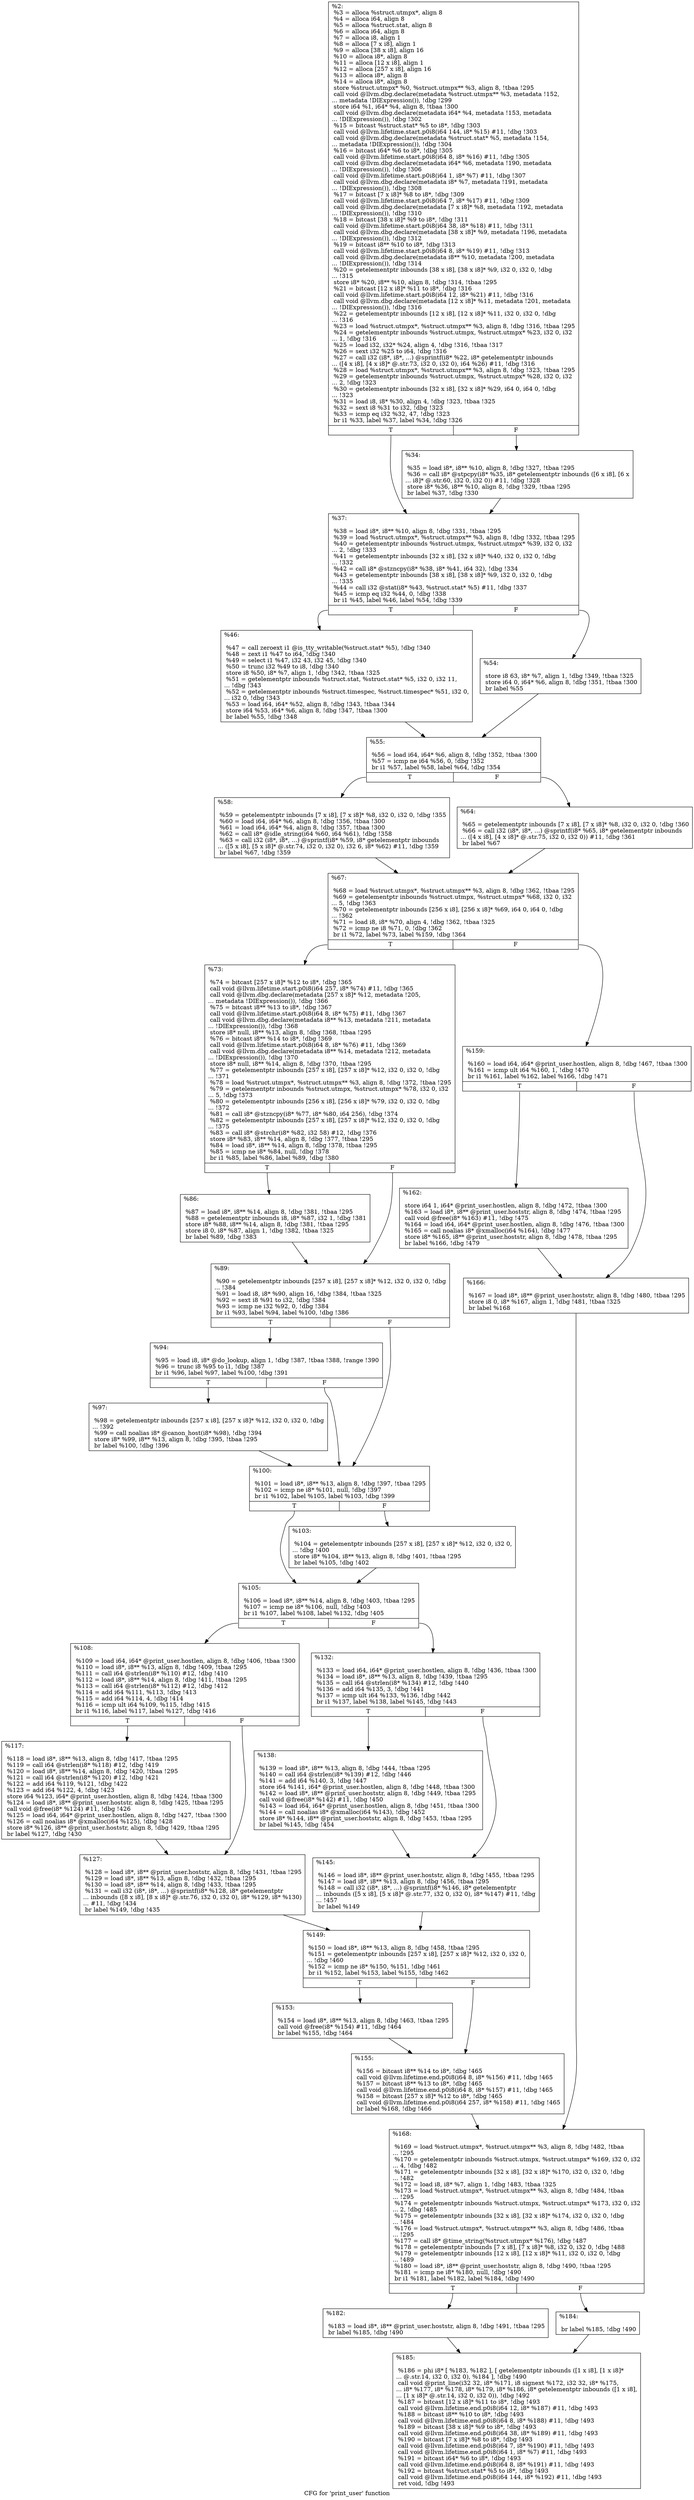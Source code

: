 digraph "CFG for 'print_user' function" {
	label="CFG for 'print_user' function";

	Node0x10124a0 [shape=record,label="{%2:\l  %3 = alloca %struct.utmpx*, align 8\l  %4 = alloca i64, align 8\l  %5 = alloca %struct.stat, align 8\l  %6 = alloca i64, align 8\l  %7 = alloca i8, align 1\l  %8 = alloca [7 x i8], align 1\l  %9 = alloca [38 x i8], align 16\l  %10 = alloca i8*, align 8\l  %11 = alloca [12 x i8], align 1\l  %12 = alloca [257 x i8], align 16\l  %13 = alloca i8*, align 8\l  %14 = alloca i8*, align 8\l  store %struct.utmpx* %0, %struct.utmpx** %3, align 8, !tbaa !295\l  call void @llvm.dbg.declare(metadata %struct.utmpx** %3, metadata !152,\l... metadata !DIExpression()), !dbg !299\l  store i64 %1, i64* %4, align 8, !tbaa !300\l  call void @llvm.dbg.declare(metadata i64* %4, metadata !153, metadata\l... !DIExpression()), !dbg !302\l  %15 = bitcast %struct.stat* %5 to i8*, !dbg !303\l  call void @llvm.lifetime.start.p0i8(i64 144, i8* %15) #11, !dbg !303\l  call void @llvm.dbg.declare(metadata %struct.stat* %5, metadata !154,\l... metadata !DIExpression()), !dbg !304\l  %16 = bitcast i64* %6 to i8*, !dbg !305\l  call void @llvm.lifetime.start.p0i8(i64 8, i8* %16) #11, !dbg !305\l  call void @llvm.dbg.declare(metadata i64* %6, metadata !190, metadata\l... !DIExpression()), !dbg !306\l  call void @llvm.lifetime.start.p0i8(i64 1, i8* %7) #11, !dbg !307\l  call void @llvm.dbg.declare(metadata i8* %7, metadata !191, metadata\l... !DIExpression()), !dbg !308\l  %17 = bitcast [7 x i8]* %8 to i8*, !dbg !309\l  call void @llvm.lifetime.start.p0i8(i64 7, i8* %17) #11, !dbg !309\l  call void @llvm.dbg.declare(metadata [7 x i8]* %8, metadata !192, metadata\l... !DIExpression()), !dbg !310\l  %18 = bitcast [38 x i8]* %9 to i8*, !dbg !311\l  call void @llvm.lifetime.start.p0i8(i64 38, i8* %18) #11, !dbg !311\l  call void @llvm.dbg.declare(metadata [38 x i8]* %9, metadata !196, metadata\l... !DIExpression()), !dbg !312\l  %19 = bitcast i8** %10 to i8*, !dbg !313\l  call void @llvm.lifetime.start.p0i8(i64 8, i8* %19) #11, !dbg !313\l  call void @llvm.dbg.declare(metadata i8** %10, metadata !200, metadata\l... !DIExpression()), !dbg !314\l  %20 = getelementptr inbounds [38 x i8], [38 x i8]* %9, i32 0, i32 0, !dbg\l... !315\l  store i8* %20, i8** %10, align 8, !dbg !314, !tbaa !295\l  %21 = bitcast [12 x i8]* %11 to i8*, !dbg !316\l  call void @llvm.lifetime.start.p0i8(i64 12, i8* %21) #11, !dbg !316\l  call void @llvm.dbg.declare(metadata [12 x i8]* %11, metadata !201, metadata\l... !DIExpression()), !dbg !316\l  %22 = getelementptr inbounds [12 x i8], [12 x i8]* %11, i32 0, i32 0, !dbg\l... !316\l  %23 = load %struct.utmpx*, %struct.utmpx** %3, align 8, !dbg !316, !tbaa !295\l  %24 = getelementptr inbounds %struct.utmpx, %struct.utmpx* %23, i32 0, i32\l... 1, !dbg !316\l  %25 = load i32, i32* %24, align 4, !dbg !316, !tbaa !317\l  %26 = sext i32 %25 to i64, !dbg !316\l  %27 = call i32 (i8*, i8*, ...) @sprintf(i8* %22, i8* getelementptr inbounds\l... ([4 x i8], [4 x i8]* @.str.73, i32 0, i32 0), i64 %26) #11, !dbg !316\l  %28 = load %struct.utmpx*, %struct.utmpx** %3, align 8, !dbg !323, !tbaa !295\l  %29 = getelementptr inbounds %struct.utmpx, %struct.utmpx* %28, i32 0, i32\l... 2, !dbg !323\l  %30 = getelementptr inbounds [32 x i8], [32 x i8]* %29, i64 0, i64 0, !dbg\l... !323\l  %31 = load i8, i8* %30, align 4, !dbg !323, !tbaa !325\l  %32 = sext i8 %31 to i32, !dbg !323\l  %33 = icmp eq i32 %32, 47, !dbg !323\l  br i1 %33, label %37, label %34, !dbg !326\l|{<s0>T|<s1>F}}"];
	Node0x10124a0:s0 -> Node0x1012c60;
	Node0x10124a0:s1 -> Node0x1012c10;
	Node0x1012c10 [shape=record,label="{%34:\l\l  %35 = load i8*, i8** %10, align 8, !dbg !327, !tbaa !295\l  %36 = call i8* @stpcpy(i8* %35, i8* getelementptr inbounds ([6 x i8], [6 x\l... i8]* @.str.60, i32 0, i32 0)) #11, !dbg !328\l  store i8* %36, i8** %10, align 8, !dbg !329, !tbaa !295\l  br label %37, !dbg !330\l}"];
	Node0x1012c10 -> Node0x1012c60;
	Node0x1012c60 [shape=record,label="{%37:\l\l  %38 = load i8*, i8** %10, align 8, !dbg !331, !tbaa !295\l  %39 = load %struct.utmpx*, %struct.utmpx** %3, align 8, !dbg !332, !tbaa !295\l  %40 = getelementptr inbounds %struct.utmpx, %struct.utmpx* %39, i32 0, i32\l... 2, !dbg !333\l  %41 = getelementptr inbounds [32 x i8], [32 x i8]* %40, i32 0, i32 0, !dbg\l... !332\l  %42 = call i8* @stzncpy(i8* %38, i8* %41, i64 32), !dbg !334\l  %43 = getelementptr inbounds [38 x i8], [38 x i8]* %9, i32 0, i32 0, !dbg\l... !335\l  %44 = call i32 @stat(i8* %43, %struct.stat* %5) #11, !dbg !337\l  %45 = icmp eq i32 %44, 0, !dbg !338\l  br i1 %45, label %46, label %54, !dbg !339\l|{<s0>T|<s1>F}}"];
	Node0x1012c60:s0 -> Node0x1012cb0;
	Node0x1012c60:s1 -> Node0x1012d00;
	Node0x1012cb0 [shape=record,label="{%46:\l\l  %47 = call zeroext i1 @is_tty_writable(%struct.stat* %5), !dbg !340\l  %48 = zext i1 %47 to i64, !dbg !340\l  %49 = select i1 %47, i32 43, i32 45, !dbg !340\l  %50 = trunc i32 %49 to i8, !dbg !340\l  store i8 %50, i8* %7, align 1, !dbg !342, !tbaa !325\l  %51 = getelementptr inbounds %struct.stat, %struct.stat* %5, i32 0, i32 11,\l... !dbg !343\l  %52 = getelementptr inbounds %struct.timespec, %struct.timespec* %51, i32 0,\l... i32 0, !dbg !343\l  %53 = load i64, i64* %52, align 8, !dbg !343, !tbaa !344\l  store i64 %53, i64* %6, align 8, !dbg !347, !tbaa !300\l  br label %55, !dbg !348\l}"];
	Node0x1012cb0 -> Node0x1012d50;
	Node0x1012d00 [shape=record,label="{%54:\l\l  store i8 63, i8* %7, align 1, !dbg !349, !tbaa !325\l  store i64 0, i64* %6, align 8, !dbg !351, !tbaa !300\l  br label %55\l}"];
	Node0x1012d00 -> Node0x1012d50;
	Node0x1012d50 [shape=record,label="{%55:\l\l  %56 = load i64, i64* %6, align 8, !dbg !352, !tbaa !300\l  %57 = icmp ne i64 %56, 0, !dbg !352\l  br i1 %57, label %58, label %64, !dbg !354\l|{<s0>T|<s1>F}}"];
	Node0x1012d50:s0 -> Node0x1012da0;
	Node0x1012d50:s1 -> Node0x1012df0;
	Node0x1012da0 [shape=record,label="{%58:\l\l  %59 = getelementptr inbounds [7 x i8], [7 x i8]* %8, i32 0, i32 0, !dbg !355\l  %60 = load i64, i64* %6, align 8, !dbg !356, !tbaa !300\l  %61 = load i64, i64* %4, align 8, !dbg !357, !tbaa !300\l  %62 = call i8* @idle_string(i64 %60, i64 %61), !dbg !358\l  %63 = call i32 (i8*, i8*, ...) @sprintf(i8* %59, i8* getelementptr inbounds\l... ([5 x i8], [5 x i8]* @.str.74, i32 0, i32 0), i32 6, i8* %62) #11, !dbg !359\l  br label %67, !dbg !359\l}"];
	Node0x1012da0 -> Node0x1012e40;
	Node0x1012df0 [shape=record,label="{%64:\l\l  %65 = getelementptr inbounds [7 x i8], [7 x i8]* %8, i32 0, i32 0, !dbg !360\l  %66 = call i32 (i8*, i8*, ...) @sprintf(i8* %65, i8* getelementptr inbounds\l... ([4 x i8], [4 x i8]* @.str.75, i32 0, i32 0)) #11, !dbg !361\l  br label %67\l}"];
	Node0x1012df0 -> Node0x1012e40;
	Node0x1012e40 [shape=record,label="{%67:\l\l  %68 = load %struct.utmpx*, %struct.utmpx** %3, align 8, !dbg !362, !tbaa !295\l  %69 = getelementptr inbounds %struct.utmpx, %struct.utmpx* %68, i32 0, i32\l... 5, !dbg !363\l  %70 = getelementptr inbounds [256 x i8], [256 x i8]* %69, i64 0, i64 0, !dbg\l... !362\l  %71 = load i8, i8* %70, align 4, !dbg !362, !tbaa !325\l  %72 = icmp ne i8 %71, 0, !dbg !362\l  br i1 %72, label %73, label %159, !dbg !364\l|{<s0>T|<s1>F}}"];
	Node0x1012e40:s0 -> Node0x1012e90;
	Node0x1012e40:s1 -> Node0x10133e0;
	Node0x1012e90 [shape=record,label="{%73:\l\l  %74 = bitcast [257 x i8]* %12 to i8*, !dbg !365\l  call void @llvm.lifetime.start.p0i8(i64 257, i8* %74) #11, !dbg !365\l  call void @llvm.dbg.declare(metadata [257 x i8]* %12, metadata !205,\l... metadata !DIExpression()), !dbg !366\l  %75 = bitcast i8** %13 to i8*, !dbg !367\l  call void @llvm.lifetime.start.p0i8(i64 8, i8* %75) #11, !dbg !367\l  call void @llvm.dbg.declare(metadata i8** %13, metadata !211, metadata\l... !DIExpression()), !dbg !368\l  store i8* null, i8** %13, align 8, !dbg !368, !tbaa !295\l  %76 = bitcast i8** %14 to i8*, !dbg !369\l  call void @llvm.lifetime.start.p0i8(i64 8, i8* %76) #11, !dbg !369\l  call void @llvm.dbg.declare(metadata i8** %14, metadata !212, metadata\l... !DIExpression()), !dbg !370\l  store i8* null, i8** %14, align 8, !dbg !370, !tbaa !295\l  %77 = getelementptr inbounds [257 x i8], [257 x i8]* %12, i32 0, i32 0, !dbg\l... !371\l  %78 = load %struct.utmpx*, %struct.utmpx** %3, align 8, !dbg !372, !tbaa !295\l  %79 = getelementptr inbounds %struct.utmpx, %struct.utmpx* %78, i32 0, i32\l... 5, !dbg !373\l  %80 = getelementptr inbounds [256 x i8], [256 x i8]* %79, i32 0, i32 0, !dbg\l... !372\l  %81 = call i8* @stzncpy(i8* %77, i8* %80, i64 256), !dbg !374\l  %82 = getelementptr inbounds [257 x i8], [257 x i8]* %12, i32 0, i32 0, !dbg\l... !375\l  %83 = call i8* @strchr(i8* %82, i32 58) #12, !dbg !376\l  store i8* %83, i8** %14, align 8, !dbg !377, !tbaa !295\l  %84 = load i8*, i8** %14, align 8, !dbg !378, !tbaa !295\l  %85 = icmp ne i8* %84, null, !dbg !378\l  br i1 %85, label %86, label %89, !dbg !380\l|{<s0>T|<s1>F}}"];
	Node0x1012e90:s0 -> Node0x1012ee0;
	Node0x1012e90:s1 -> Node0x1012f30;
	Node0x1012ee0 [shape=record,label="{%86:\l\l  %87 = load i8*, i8** %14, align 8, !dbg !381, !tbaa !295\l  %88 = getelementptr inbounds i8, i8* %87, i32 1, !dbg !381\l  store i8* %88, i8** %14, align 8, !dbg !381, !tbaa !295\l  store i8 0, i8* %87, align 1, !dbg !382, !tbaa !325\l  br label %89, !dbg !383\l}"];
	Node0x1012ee0 -> Node0x1012f30;
	Node0x1012f30 [shape=record,label="{%89:\l\l  %90 = getelementptr inbounds [257 x i8], [257 x i8]* %12, i32 0, i32 0, !dbg\l... !384\l  %91 = load i8, i8* %90, align 16, !dbg !384, !tbaa !325\l  %92 = sext i8 %91 to i32, !dbg !384\l  %93 = icmp ne i32 %92, 0, !dbg !384\l  br i1 %93, label %94, label %100, !dbg !386\l|{<s0>T|<s1>F}}"];
	Node0x1012f30:s0 -> Node0x1012f80;
	Node0x1012f30:s1 -> Node0x1013020;
	Node0x1012f80 [shape=record,label="{%94:\l\l  %95 = load i8, i8* @do_lookup, align 1, !dbg !387, !tbaa !388, !range !390\l  %96 = trunc i8 %95 to i1, !dbg !387\l  br i1 %96, label %97, label %100, !dbg !391\l|{<s0>T|<s1>F}}"];
	Node0x1012f80:s0 -> Node0x1012fd0;
	Node0x1012f80:s1 -> Node0x1013020;
	Node0x1012fd0 [shape=record,label="{%97:\l\l  %98 = getelementptr inbounds [257 x i8], [257 x i8]* %12, i32 0, i32 0, !dbg\l... !392\l  %99 = call noalias i8* @canon_host(i8* %98), !dbg !394\l  store i8* %99, i8** %13, align 8, !dbg !395, !tbaa !295\l  br label %100, !dbg !396\l}"];
	Node0x1012fd0 -> Node0x1013020;
	Node0x1013020 [shape=record,label="{%100:\l\l  %101 = load i8*, i8** %13, align 8, !dbg !397, !tbaa !295\l  %102 = icmp ne i8* %101, null, !dbg !397\l  br i1 %102, label %105, label %103, !dbg !399\l|{<s0>T|<s1>F}}"];
	Node0x1013020:s0 -> Node0x10130c0;
	Node0x1013020:s1 -> Node0x1013070;
	Node0x1013070 [shape=record,label="{%103:\l\l  %104 = getelementptr inbounds [257 x i8], [257 x i8]* %12, i32 0, i32 0,\l... !dbg !400\l  store i8* %104, i8** %13, align 8, !dbg !401, !tbaa !295\l  br label %105, !dbg !402\l}"];
	Node0x1013070 -> Node0x10130c0;
	Node0x10130c0 [shape=record,label="{%105:\l\l  %106 = load i8*, i8** %14, align 8, !dbg !403, !tbaa !295\l  %107 = icmp ne i8* %106, null, !dbg !403\l  br i1 %107, label %108, label %132, !dbg !405\l|{<s0>T|<s1>F}}"];
	Node0x10130c0:s0 -> Node0x1013110;
	Node0x10130c0:s1 -> Node0x1013200;
	Node0x1013110 [shape=record,label="{%108:\l\l  %109 = load i64, i64* @print_user.hostlen, align 8, !dbg !406, !tbaa !300\l  %110 = load i8*, i8** %13, align 8, !dbg !409, !tbaa !295\l  %111 = call i64 @strlen(i8* %110) #12, !dbg !410\l  %112 = load i8*, i8** %14, align 8, !dbg !411, !tbaa !295\l  %113 = call i64 @strlen(i8* %112) #12, !dbg !412\l  %114 = add i64 %111, %113, !dbg !413\l  %115 = add i64 %114, 4, !dbg !414\l  %116 = icmp ult i64 %109, %115, !dbg !415\l  br i1 %116, label %117, label %127, !dbg !416\l|{<s0>T|<s1>F}}"];
	Node0x1013110:s0 -> Node0x1013160;
	Node0x1013110:s1 -> Node0x10131b0;
	Node0x1013160 [shape=record,label="{%117:\l\l  %118 = load i8*, i8** %13, align 8, !dbg !417, !tbaa !295\l  %119 = call i64 @strlen(i8* %118) #12, !dbg !419\l  %120 = load i8*, i8** %14, align 8, !dbg !420, !tbaa !295\l  %121 = call i64 @strlen(i8* %120) #12, !dbg !421\l  %122 = add i64 %119, %121, !dbg !422\l  %123 = add i64 %122, 4, !dbg !423\l  store i64 %123, i64* @print_user.hostlen, align 8, !dbg !424, !tbaa !300\l  %124 = load i8*, i8** @print_user.hoststr, align 8, !dbg !425, !tbaa !295\l  call void @free(i8* %124) #11, !dbg !426\l  %125 = load i64, i64* @print_user.hostlen, align 8, !dbg !427, !tbaa !300\l  %126 = call noalias i8* @xmalloc(i64 %125), !dbg !428\l  store i8* %126, i8** @print_user.hoststr, align 8, !dbg !429, !tbaa !295\l  br label %127, !dbg !430\l}"];
	Node0x1013160 -> Node0x10131b0;
	Node0x10131b0 [shape=record,label="{%127:\l\l  %128 = load i8*, i8** @print_user.hoststr, align 8, !dbg !431, !tbaa !295\l  %129 = load i8*, i8** %13, align 8, !dbg !432, !tbaa !295\l  %130 = load i8*, i8** %14, align 8, !dbg !433, !tbaa !295\l  %131 = call i32 (i8*, i8*, ...) @sprintf(i8* %128, i8* getelementptr\l... inbounds ([8 x i8], [8 x i8]* @.str.76, i32 0, i32 0), i8* %129, i8* %130)\l... #11, !dbg !434\l  br label %149, !dbg !435\l}"];
	Node0x10131b0 -> Node0x10132f0;
	Node0x1013200 [shape=record,label="{%132:\l\l  %133 = load i64, i64* @print_user.hostlen, align 8, !dbg !436, !tbaa !300\l  %134 = load i8*, i8** %13, align 8, !dbg !439, !tbaa !295\l  %135 = call i64 @strlen(i8* %134) #12, !dbg !440\l  %136 = add i64 %135, 3, !dbg !441\l  %137 = icmp ult i64 %133, %136, !dbg !442\l  br i1 %137, label %138, label %145, !dbg !443\l|{<s0>T|<s1>F}}"];
	Node0x1013200:s0 -> Node0x1013250;
	Node0x1013200:s1 -> Node0x10132a0;
	Node0x1013250 [shape=record,label="{%138:\l\l  %139 = load i8*, i8** %13, align 8, !dbg !444, !tbaa !295\l  %140 = call i64 @strlen(i8* %139) #12, !dbg !446\l  %141 = add i64 %140, 3, !dbg !447\l  store i64 %141, i64* @print_user.hostlen, align 8, !dbg !448, !tbaa !300\l  %142 = load i8*, i8** @print_user.hoststr, align 8, !dbg !449, !tbaa !295\l  call void @free(i8* %142) #11, !dbg !450\l  %143 = load i64, i64* @print_user.hostlen, align 8, !dbg !451, !tbaa !300\l  %144 = call noalias i8* @xmalloc(i64 %143), !dbg !452\l  store i8* %144, i8** @print_user.hoststr, align 8, !dbg !453, !tbaa !295\l  br label %145, !dbg !454\l}"];
	Node0x1013250 -> Node0x10132a0;
	Node0x10132a0 [shape=record,label="{%145:\l\l  %146 = load i8*, i8** @print_user.hoststr, align 8, !dbg !455, !tbaa !295\l  %147 = load i8*, i8** %13, align 8, !dbg !456, !tbaa !295\l  %148 = call i32 (i8*, i8*, ...) @sprintf(i8* %146, i8* getelementptr\l... inbounds ([5 x i8], [5 x i8]* @.str.77, i32 0, i32 0), i8* %147) #11, !dbg\l... !457\l  br label %149\l}"];
	Node0x10132a0 -> Node0x10132f0;
	Node0x10132f0 [shape=record,label="{%149:\l\l  %150 = load i8*, i8** %13, align 8, !dbg !458, !tbaa !295\l  %151 = getelementptr inbounds [257 x i8], [257 x i8]* %12, i32 0, i32 0,\l... !dbg !460\l  %152 = icmp ne i8* %150, %151, !dbg !461\l  br i1 %152, label %153, label %155, !dbg !462\l|{<s0>T|<s1>F}}"];
	Node0x10132f0:s0 -> Node0x1013340;
	Node0x10132f0:s1 -> Node0x1013390;
	Node0x1013340 [shape=record,label="{%153:\l\l  %154 = load i8*, i8** %13, align 8, !dbg !463, !tbaa !295\l  call void @free(i8* %154) #11, !dbg !464\l  br label %155, !dbg !464\l}"];
	Node0x1013340 -> Node0x1013390;
	Node0x1013390 [shape=record,label="{%155:\l\l  %156 = bitcast i8** %14 to i8*, !dbg !465\l  call void @llvm.lifetime.end.p0i8(i64 8, i8* %156) #11, !dbg !465\l  %157 = bitcast i8** %13 to i8*, !dbg !465\l  call void @llvm.lifetime.end.p0i8(i64 8, i8* %157) #11, !dbg !465\l  %158 = bitcast [257 x i8]* %12 to i8*, !dbg !465\l  call void @llvm.lifetime.end.p0i8(i64 257, i8* %158) #11, !dbg !465\l  br label %168, !dbg !466\l}"];
	Node0x1013390 -> Node0x10134d0;
	Node0x10133e0 [shape=record,label="{%159:\l\l  %160 = load i64, i64* @print_user.hostlen, align 8, !dbg !467, !tbaa !300\l  %161 = icmp ult i64 %160, 1, !dbg !470\l  br i1 %161, label %162, label %166, !dbg !471\l|{<s0>T|<s1>F}}"];
	Node0x10133e0:s0 -> Node0x1013430;
	Node0x10133e0:s1 -> Node0x1013480;
	Node0x1013430 [shape=record,label="{%162:\l\l  store i64 1, i64* @print_user.hostlen, align 8, !dbg !472, !tbaa !300\l  %163 = load i8*, i8** @print_user.hoststr, align 8, !dbg !474, !tbaa !295\l  call void @free(i8* %163) #11, !dbg !475\l  %164 = load i64, i64* @print_user.hostlen, align 8, !dbg !476, !tbaa !300\l  %165 = call noalias i8* @xmalloc(i64 %164), !dbg !477\l  store i8* %165, i8** @print_user.hoststr, align 8, !dbg !478, !tbaa !295\l  br label %166, !dbg !479\l}"];
	Node0x1013430 -> Node0x1013480;
	Node0x1013480 [shape=record,label="{%166:\l\l  %167 = load i8*, i8** @print_user.hoststr, align 8, !dbg !480, !tbaa !295\l  store i8 0, i8* %167, align 1, !dbg !481, !tbaa !325\l  br label %168\l}"];
	Node0x1013480 -> Node0x10134d0;
	Node0x10134d0 [shape=record,label="{%168:\l\l  %169 = load %struct.utmpx*, %struct.utmpx** %3, align 8, !dbg !482, !tbaa\l... !295\l  %170 = getelementptr inbounds %struct.utmpx, %struct.utmpx* %169, i32 0, i32\l... 4, !dbg !482\l  %171 = getelementptr inbounds [32 x i8], [32 x i8]* %170, i32 0, i32 0, !dbg\l... !482\l  %172 = load i8, i8* %7, align 1, !dbg !483, !tbaa !325\l  %173 = load %struct.utmpx*, %struct.utmpx** %3, align 8, !dbg !484, !tbaa\l... !295\l  %174 = getelementptr inbounds %struct.utmpx, %struct.utmpx* %173, i32 0, i32\l... 2, !dbg !485\l  %175 = getelementptr inbounds [32 x i8], [32 x i8]* %174, i32 0, i32 0, !dbg\l... !484\l  %176 = load %struct.utmpx*, %struct.utmpx** %3, align 8, !dbg !486, !tbaa\l... !295\l  %177 = call i8* @time_string(%struct.utmpx* %176), !dbg !487\l  %178 = getelementptr inbounds [7 x i8], [7 x i8]* %8, i32 0, i32 0, !dbg !488\l  %179 = getelementptr inbounds [12 x i8], [12 x i8]* %11, i32 0, i32 0, !dbg\l... !489\l  %180 = load i8*, i8** @print_user.hoststr, align 8, !dbg !490, !tbaa !295\l  %181 = icmp ne i8* %180, null, !dbg !490\l  br i1 %181, label %182, label %184, !dbg !490\l|{<s0>T|<s1>F}}"];
	Node0x10134d0:s0 -> Node0x1013520;
	Node0x10134d0:s1 -> Node0x1013570;
	Node0x1013520 [shape=record,label="{%182:\l\l  %183 = load i8*, i8** @print_user.hoststr, align 8, !dbg !491, !tbaa !295\l  br label %185, !dbg !490\l}"];
	Node0x1013520 -> Node0x10135c0;
	Node0x1013570 [shape=record,label="{%184:\l\l  br label %185, !dbg !490\l}"];
	Node0x1013570 -> Node0x10135c0;
	Node0x10135c0 [shape=record,label="{%185:\l\l  %186 = phi i8* [ %183, %182 ], [ getelementptr inbounds ([1 x i8], [1 x i8]*\l... @.str.14, i32 0, i32 0), %184 ], !dbg !490\l  call void @print_line(i32 32, i8* %171, i8 signext %172, i32 32, i8* %175,\l... i8* %177, i8* %178, i8* %179, i8* %186, i8* getelementptr inbounds ([1 x i8],\l... [1 x i8]* @.str.14, i32 0, i32 0)), !dbg !492\l  %187 = bitcast [12 x i8]* %11 to i8*, !dbg !493\l  call void @llvm.lifetime.end.p0i8(i64 12, i8* %187) #11, !dbg !493\l  %188 = bitcast i8** %10 to i8*, !dbg !493\l  call void @llvm.lifetime.end.p0i8(i64 8, i8* %188) #11, !dbg !493\l  %189 = bitcast [38 x i8]* %9 to i8*, !dbg !493\l  call void @llvm.lifetime.end.p0i8(i64 38, i8* %189) #11, !dbg !493\l  %190 = bitcast [7 x i8]* %8 to i8*, !dbg !493\l  call void @llvm.lifetime.end.p0i8(i64 7, i8* %190) #11, !dbg !493\l  call void @llvm.lifetime.end.p0i8(i64 1, i8* %7) #11, !dbg !493\l  %191 = bitcast i64* %6 to i8*, !dbg !493\l  call void @llvm.lifetime.end.p0i8(i64 8, i8* %191) #11, !dbg !493\l  %192 = bitcast %struct.stat* %5 to i8*, !dbg !493\l  call void @llvm.lifetime.end.p0i8(i64 144, i8* %192) #11, !dbg !493\l  ret void, !dbg !493\l}"];
}
